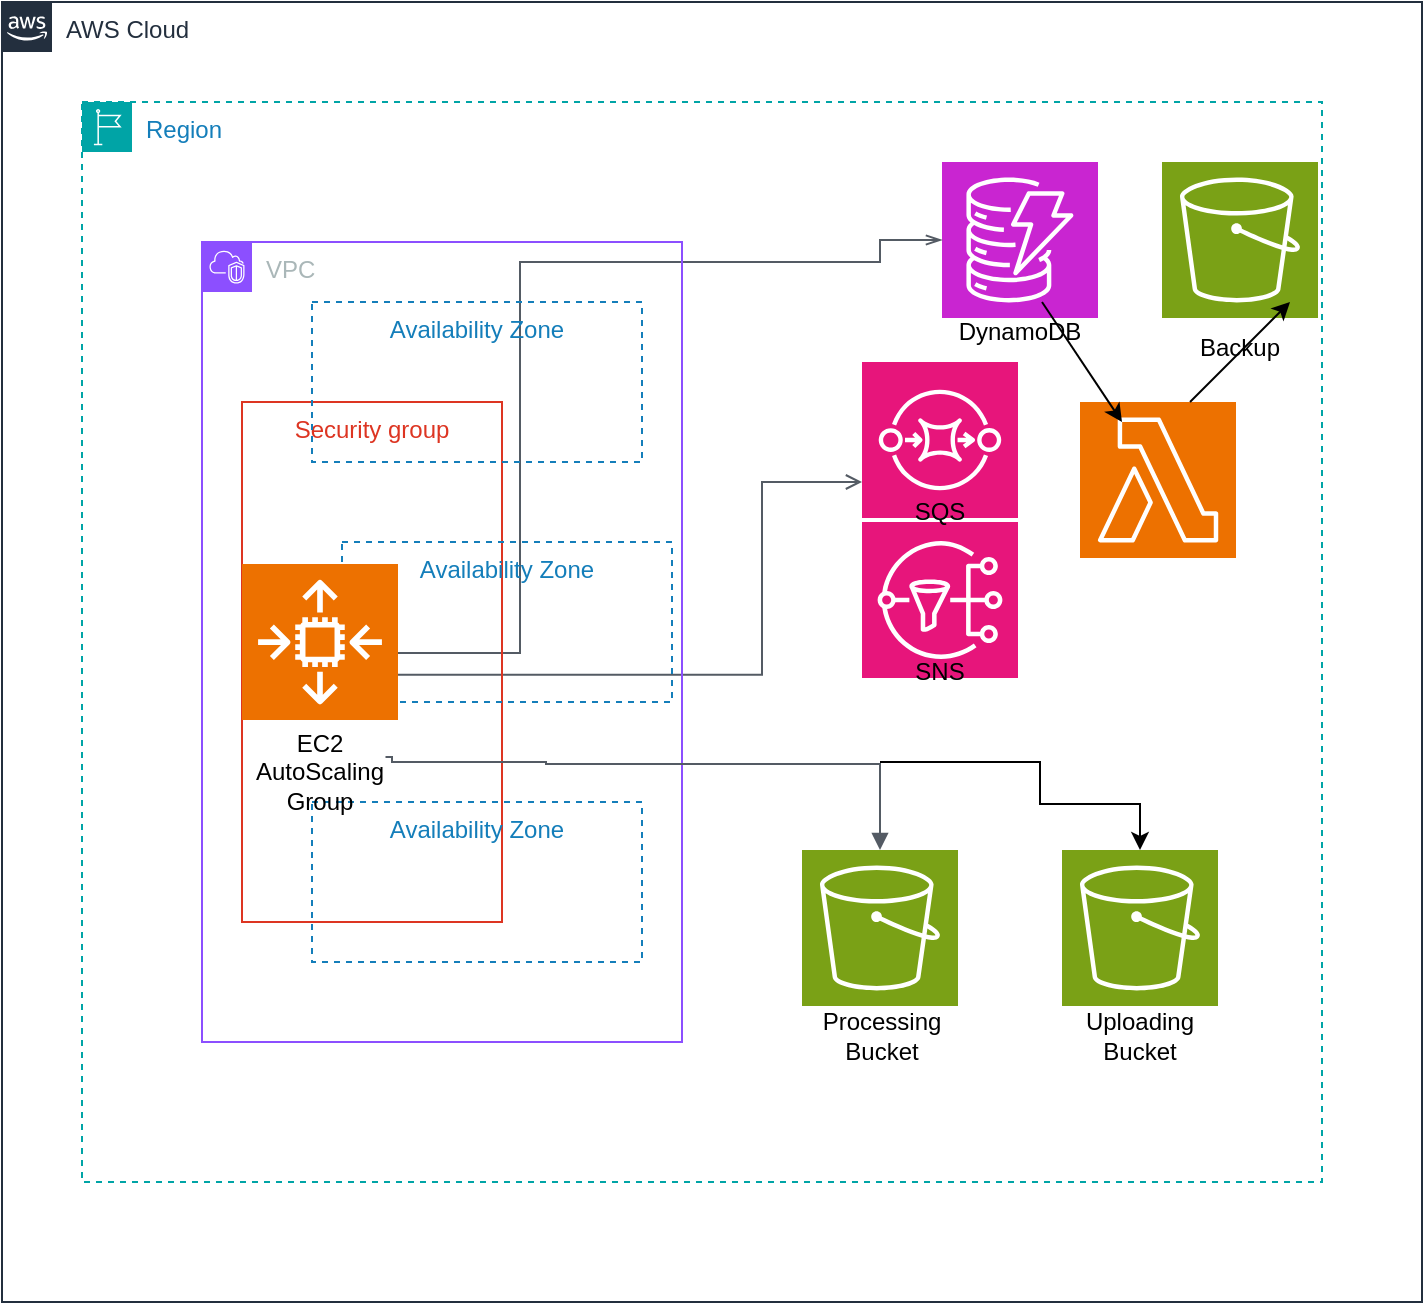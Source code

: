 <mxfile version="22.1.16" type="github">
  <diagram name="第 1 页" id="IOd2_muNqWW3QxBtja1J">
    <mxGraphModel dx="1626" dy="751" grid="1" gridSize="10" guides="1" tooltips="1" connect="1" arrows="1" fold="1" page="1" pageScale="1" pageWidth="827" pageHeight="1169" math="0" shadow="0">
      <root>
        <mxCell id="0" />
        <mxCell id="1" parent="0" />
        <mxCell id="vuf77pYR_yUw86RYW1k2-1" value="AWS Cloud" style="points=[[0,0],[0.25,0],[0.5,0],[0.75,0],[1,0],[1,0.25],[1,0.5],[1,0.75],[1,1],[0.75,1],[0.5,1],[0.25,1],[0,1],[0,0.75],[0,0.5],[0,0.25]];outlineConnect=0;gradientColor=none;html=1;whiteSpace=wrap;fontSize=12;fontStyle=0;container=1;pointerEvents=0;collapsible=0;recursiveResize=0;shape=mxgraph.aws4.group;grIcon=mxgraph.aws4.group_aws_cloud_alt;strokeColor=#232F3E;fillColor=none;verticalAlign=top;align=left;spacingLeft=30;fontColor=#232F3E;dashed=0;" parent="1" vertex="1">
          <mxGeometry x="120" y="160" width="710" height="650" as="geometry" />
        </mxCell>
        <mxCell id="vuf77pYR_yUw86RYW1k2-2" value="Region" style="points=[[0,0],[0.25,0],[0.5,0],[0.75,0],[1,0],[1,0.25],[1,0.5],[1,0.75],[1,1],[0.75,1],[0.5,1],[0.25,1],[0,1],[0,0.75],[0,0.5],[0,0.25]];outlineConnect=0;gradientColor=none;html=1;whiteSpace=wrap;fontSize=12;fontStyle=0;container=1;pointerEvents=0;collapsible=0;recursiveResize=0;shape=mxgraph.aws4.group;grIcon=mxgraph.aws4.group_region;strokeColor=#00A4A6;fillColor=none;verticalAlign=top;align=left;spacingLeft=30;fontColor=#147EBA;dashed=1;" parent="1" vertex="1">
          <mxGeometry x="160" y="210" width="620" height="540" as="geometry" />
        </mxCell>
        <mxCell id="vuf77pYR_yUw86RYW1k2-4" value="" style="sketch=0;points=[[0,0,0],[0.25,0,0],[0.5,0,0],[0.75,0,0],[1,0,0],[0,1,0],[0.25,1,0],[0.5,1,0],[0.75,1,0],[1,1,0],[0,0.25,0],[0,0.5,0],[0,0.75,0],[1,0.25,0],[1,0.5,0],[1,0.75,0]];outlineConnect=0;fontColor=#232F3E;fillColor=#C925D1;strokeColor=#ffffff;dashed=0;verticalLabelPosition=bottom;verticalAlign=top;align=center;html=1;fontSize=12;fontStyle=0;aspect=fixed;shape=mxgraph.aws4.resourceIcon;resIcon=mxgraph.aws4.dynamodb;" parent="vuf77pYR_yUw86RYW1k2-2" vertex="1">
          <mxGeometry x="430" y="30" width="78" height="78" as="geometry" />
        </mxCell>
        <mxCell id="vuf77pYR_yUw86RYW1k2-5" value="" style="sketch=0;points=[[0,0,0],[0.25,0,0],[0.5,0,0],[0.75,0,0],[1,0,0],[0,1,0],[0.25,1,0],[0.5,1,0],[0.75,1,0],[1,1,0],[0,0.25,0],[0,0.5,0],[0,0.75,0],[1,0.25,0],[1,0.5,0],[1,0.75,0]];outlineConnect=0;fontColor=#232F3E;fillColor=#7AA116;strokeColor=#ffffff;dashed=0;verticalLabelPosition=bottom;verticalAlign=top;align=center;html=1;fontSize=12;fontStyle=0;aspect=fixed;shape=mxgraph.aws4.resourceIcon;resIcon=mxgraph.aws4.s3;" parent="vuf77pYR_yUw86RYW1k2-2" vertex="1">
          <mxGeometry x="360" y="374" width="78" height="78" as="geometry" />
        </mxCell>
        <mxCell id="vuf77pYR_yUw86RYW1k2-6" value="" style="sketch=0;points=[[0,0,0],[0.25,0,0],[0.5,0,0],[0.75,0,0],[1,0,0],[0,1,0],[0.25,1,0],[0.5,1,0],[0.75,1,0],[1,1,0],[0,0.25,0],[0,0.5,0],[0,0.75,0],[1,0.25,0],[1,0.5,0],[1,0.75,0]];outlineConnect=0;fontColor=#232F3E;fillColor=#7AA116;strokeColor=#ffffff;dashed=0;verticalLabelPosition=bottom;verticalAlign=top;align=center;html=1;fontSize=12;fontStyle=0;aspect=fixed;shape=mxgraph.aws4.resourceIcon;resIcon=mxgraph.aws4.s3;" parent="vuf77pYR_yUw86RYW1k2-2" vertex="1">
          <mxGeometry x="490" y="374" width="78" height="78" as="geometry" />
        </mxCell>
        <mxCell id="vuf77pYR_yUw86RYW1k2-7" value="" style="sketch=0;points=[[0,0,0],[0.25,0,0],[0.5,0,0],[0.75,0,0],[1,0,0],[0,1,0],[0.25,1,0],[0.5,1,0],[0.75,1,0],[1,1,0],[0,0.25,0],[0,0.5,0],[0,0.75,0],[1,0.25,0],[1,0.5,0],[1,0.75,0]];outlineConnect=0;fontColor=#232F3E;fillColor=#E7157B;strokeColor=#ffffff;dashed=0;verticalLabelPosition=bottom;verticalAlign=top;align=center;html=1;fontSize=12;fontStyle=0;aspect=fixed;shape=mxgraph.aws4.resourceIcon;resIcon=mxgraph.aws4.sqs;" parent="vuf77pYR_yUw86RYW1k2-2" vertex="1">
          <mxGeometry x="390" y="130" width="78" height="78" as="geometry" />
        </mxCell>
        <mxCell id="vuf77pYR_yUw86RYW1k2-8" value="" style="sketch=0;points=[[0,0,0],[0.25,0,0],[0.5,0,0],[0.75,0,0],[1,0,0],[0,1,0],[0.25,1,0],[0.5,1,0],[0.75,1,0],[1,1,0],[0,0.25,0],[0,0.5,0],[0,0.75,0],[1,0.25,0],[1,0.5,0],[1,0.75,0]];outlineConnect=0;fontColor=#232F3E;fillColor=#E7157B;strokeColor=#ffffff;dashed=0;verticalLabelPosition=bottom;verticalAlign=top;align=center;html=1;fontSize=12;fontStyle=0;aspect=fixed;shape=mxgraph.aws4.resourceIcon;resIcon=mxgraph.aws4.sns;" parent="vuf77pYR_yUw86RYW1k2-2" vertex="1">
          <mxGeometry x="390" y="210" width="78" height="78" as="geometry" />
        </mxCell>
        <mxCell id="vuf77pYR_yUw86RYW1k2-15" value="DynamoDB" style="text;strokeColor=none;align=center;fillColor=none;html=1;verticalAlign=middle;whiteSpace=wrap;rounded=0;" parent="vuf77pYR_yUw86RYW1k2-2" vertex="1">
          <mxGeometry x="439" y="100" width="60" height="30" as="geometry" />
        </mxCell>
        <mxCell id="vuf77pYR_yUw86RYW1k2-16" value="SQS" style="text;strokeColor=none;align=center;fillColor=none;html=1;verticalAlign=middle;whiteSpace=wrap;rounded=0;" parent="vuf77pYR_yUw86RYW1k2-2" vertex="1">
          <mxGeometry x="399" y="190" width="60" height="30" as="geometry" />
        </mxCell>
        <mxCell id="vuf77pYR_yUw86RYW1k2-26" style="edgeStyle=orthogonalEdgeStyle;rounded=0;orthogonalLoop=1;jettySize=auto;html=1;" parent="vuf77pYR_yUw86RYW1k2-2" target="vuf77pYR_yUw86RYW1k2-6" edge="1">
          <mxGeometry relative="1" as="geometry">
            <mxPoint x="399" y="330" as="sourcePoint" />
            <Array as="points">
              <mxPoint x="399" y="330" />
              <mxPoint x="479" y="330" />
              <mxPoint x="479" y="351" />
              <mxPoint x="529" y="351" />
            </Array>
          </mxGeometry>
        </mxCell>
        <mxCell id="vuf77pYR_yUw86RYW1k2-17" value="SNS" style="text;strokeColor=none;align=center;fillColor=none;html=1;verticalAlign=middle;whiteSpace=wrap;rounded=0;" parent="vuf77pYR_yUw86RYW1k2-2" vertex="1">
          <mxGeometry x="399" y="270" width="60" height="30" as="geometry" />
        </mxCell>
        <mxCell id="vuf77pYR_yUw86RYW1k2-18" value="Processing Bucket" style="text;strokeColor=none;align=center;fillColor=none;html=1;verticalAlign=middle;whiteSpace=wrap;rounded=0;" parent="vuf77pYR_yUw86RYW1k2-2" vertex="1">
          <mxGeometry x="370" y="452" width="60" height="30" as="geometry" />
        </mxCell>
        <mxCell id="vuf77pYR_yUw86RYW1k2-19" value="Uploading Bucket" style="text;strokeColor=none;align=center;fillColor=none;html=1;verticalAlign=middle;whiteSpace=wrap;rounded=0;" parent="vuf77pYR_yUw86RYW1k2-2" vertex="1">
          <mxGeometry x="499" y="452" width="60" height="30" as="geometry" />
        </mxCell>
        <mxCell id="vuf77pYR_yUw86RYW1k2-22" value="" style="edgeStyle=orthogonalEdgeStyle;html=1;endArrow=openThin;elbow=vertical;startArrow=none;endFill=0;strokeColor=#545B64;rounded=0;" parent="vuf77pYR_yUw86RYW1k2-2" target="vuf77pYR_yUw86RYW1k2-4" edge="1">
          <mxGeometry width="100" relative="1" as="geometry">
            <mxPoint x="128.5" y="275.5" as="sourcePoint" />
            <mxPoint x="399" y="90" as="targetPoint" />
            <Array as="points">
              <mxPoint x="219" y="276" />
              <mxPoint x="219" y="80" />
              <mxPoint x="399" y="80" />
              <mxPoint x="399" y="69" />
            </Array>
          </mxGeometry>
        </mxCell>
        <mxCell id="vuf77pYR_yUw86RYW1k2-23" value="" style="edgeStyle=orthogonalEdgeStyle;html=1;endArrow=open;elbow=vertical;startArrow=none;endFill=0;strokeColor=#545B64;rounded=0;exitX=1;exitY=0.75;exitDx=0;exitDy=0;exitPerimeter=0;" parent="vuf77pYR_yUw86RYW1k2-2" target="vuf77pYR_yUw86RYW1k2-7" edge="1">
          <mxGeometry width="100" relative="1" as="geometry">
            <mxPoint x="150" y="286.35" as="sourcePoint" />
            <mxPoint x="416.5" y="253.6" as="targetPoint" />
            <Array as="points">
              <mxPoint x="340" y="286" />
              <mxPoint x="340" y="190" />
            </Array>
          </mxGeometry>
        </mxCell>
        <mxCell id="vuf77pYR_yUw86RYW1k2-27" value="" style="sketch=0;points=[[0,0,0],[0.25,0,0],[0.5,0,0],[0.75,0,0],[1,0,0],[0,1,0],[0.25,1,0],[0.5,1,0],[0.75,1,0],[1,1,0],[0,0.25,0],[0,0.5,0],[0,0.75,0],[1,0.25,0],[1,0.5,0],[1,0.75,0]];outlineConnect=0;fontColor=#232F3E;fillColor=#7AA116;strokeColor=#ffffff;dashed=0;verticalLabelPosition=bottom;verticalAlign=top;align=center;html=1;fontSize=12;fontStyle=0;aspect=fixed;shape=mxgraph.aws4.resourceIcon;resIcon=mxgraph.aws4.s3;" parent="vuf77pYR_yUw86RYW1k2-2" vertex="1">
          <mxGeometry x="540" y="30" width="78" height="78" as="geometry" />
        </mxCell>
        <mxCell id="vuf77pYR_yUw86RYW1k2-29" value="Backup" style="text;strokeColor=none;align=center;fillColor=none;html=1;verticalAlign=middle;whiteSpace=wrap;rounded=0;" parent="vuf77pYR_yUw86RYW1k2-2" vertex="1">
          <mxGeometry x="549" y="108" width="60" height="30" as="geometry" />
        </mxCell>
        <mxCell id="JDWU02gEc2jQBUdCcdpT-2" value="" style="sketch=0;points=[[0,0,0],[0.25,0,0],[0.5,0,0],[0.75,0,0],[1,0,0],[0,1,0],[0.25,1,0],[0.5,1,0],[0.75,1,0],[1,1,0],[0,0.25,0],[0,0.5,0],[0,0.75,0],[1,0.25,0],[1,0.5,0],[1,0.75,0]];outlineConnect=0;fontColor=#232F3E;fillColor=#ED7100;strokeColor=#ffffff;dashed=0;verticalLabelPosition=bottom;verticalAlign=top;align=center;html=1;fontSize=12;fontStyle=0;aspect=fixed;shape=mxgraph.aws4.resourceIcon;resIcon=mxgraph.aws4.lambda;" vertex="1" parent="vuf77pYR_yUw86RYW1k2-2">
          <mxGeometry x="499" y="150" width="78" height="78" as="geometry" />
        </mxCell>
        <mxCell id="JDWU02gEc2jQBUdCcdpT-3" style="edgeStyle=orthogonalEdgeStyle;rounded=0;orthogonalLoop=1;jettySize=auto;html=1;exitX=0.5;exitY=1;exitDx=0;exitDy=0;exitPerimeter=0;" edge="1" parent="vuf77pYR_yUw86RYW1k2-2" source="JDWU02gEc2jQBUdCcdpT-2" target="JDWU02gEc2jQBUdCcdpT-2">
          <mxGeometry relative="1" as="geometry" />
        </mxCell>
        <mxCell id="JDWU02gEc2jQBUdCcdpT-6" value="" style="endArrow=classic;html=1;rounded=0;" edge="1" parent="vuf77pYR_yUw86RYW1k2-2">
          <mxGeometry width="50" height="50" relative="1" as="geometry">
            <mxPoint x="554" y="150" as="sourcePoint" />
            <mxPoint x="604" y="100" as="targetPoint" />
            <Array as="points">
              <mxPoint x="594" y="110" />
            </Array>
          </mxGeometry>
        </mxCell>
        <mxCell id="JDWU02gEc2jQBUdCcdpT-8" value="" style="endArrow=classic;html=1;rounded=0;" edge="1" parent="vuf77pYR_yUw86RYW1k2-2">
          <mxGeometry width="50" height="50" relative="1" as="geometry">
            <mxPoint x="480" y="100" as="sourcePoint" />
            <mxPoint x="520" y="160" as="targetPoint" />
          </mxGeometry>
        </mxCell>
        <mxCell id="vuf77pYR_yUw86RYW1k2-3" value="VPC" style="points=[[0,0],[0.25,0],[0.5,0],[0.75,0],[1,0],[1,0.25],[1,0.5],[1,0.75],[1,1],[0.75,1],[0.5,1],[0.25,1],[0,1],[0,0.75],[0,0.5],[0,0.25]];outlineConnect=0;gradientColor=none;html=1;whiteSpace=wrap;fontSize=12;fontStyle=0;container=1;pointerEvents=0;collapsible=0;recursiveResize=0;shape=mxgraph.aws4.group;grIcon=mxgraph.aws4.group_vpc2;strokeColor=#8C4FFF;fillColor=none;verticalAlign=top;align=left;spacingLeft=30;fontColor=#AAB7B8;dashed=0;" parent="1" vertex="1">
          <mxGeometry x="220" y="280" width="240" height="400" as="geometry" />
        </mxCell>
        <mxCell id="vuf77pYR_yUw86RYW1k2-10" value="Security group" style="fillColor=none;strokeColor=#DD3522;verticalAlign=top;fontStyle=0;fontColor=#DD3522;whiteSpace=wrap;html=1;" parent="vuf77pYR_yUw86RYW1k2-3" vertex="1">
          <mxGeometry x="20" y="80" width="130" height="260" as="geometry" />
        </mxCell>
        <mxCell id="vuf77pYR_yUw86RYW1k2-11" value="Availability Zone" style="fillColor=none;strokeColor=#147EBA;dashed=1;verticalAlign=top;fontStyle=0;fontColor=#147EBA;whiteSpace=wrap;html=1;" parent="vuf77pYR_yUw86RYW1k2-3" vertex="1">
          <mxGeometry x="55" y="30" width="165" height="80" as="geometry" />
        </mxCell>
        <mxCell id="vuf77pYR_yUw86RYW1k2-12" value="Availability Zone" style="fillColor=none;strokeColor=#147EBA;dashed=1;verticalAlign=top;fontStyle=0;fontColor=#147EBA;whiteSpace=wrap;html=1;" parent="vuf77pYR_yUw86RYW1k2-3" vertex="1">
          <mxGeometry x="70" y="150" width="165" height="80" as="geometry" />
        </mxCell>
        <mxCell id="vuf77pYR_yUw86RYW1k2-13" value="Availability Zone" style="fillColor=none;strokeColor=#147EBA;dashed=1;verticalAlign=top;fontStyle=0;fontColor=#147EBA;whiteSpace=wrap;html=1;" parent="vuf77pYR_yUw86RYW1k2-3" vertex="1">
          <mxGeometry x="55" y="280" width="165" height="80" as="geometry" />
        </mxCell>
        <mxCell id="vuf77pYR_yUw86RYW1k2-20" value="EC2 AutoScaling Group" style="text;strokeColor=none;align=center;fillColor=none;html=1;verticalAlign=middle;whiteSpace=wrap;rounded=0;" parent="vuf77pYR_yUw86RYW1k2-3" vertex="1">
          <mxGeometry x="26.25" y="250" width="65.5" height="30" as="geometry" />
        </mxCell>
        <mxCell id="JDWU02gEc2jQBUdCcdpT-1" value="" style="sketch=0;points=[[0,0,0],[0.25,0,0],[0.5,0,0],[0.75,0,0],[1,0,0],[0,1,0],[0.25,1,0],[0.5,1,0],[0.75,1,0],[1,1,0],[0,0.25,0],[0,0.5,0],[0,0.75,0],[1,0.25,0],[1,0.5,0],[1,0.75,0]];outlineConnect=0;fontColor=#232F3E;fillColor=#ED7100;strokeColor=#ffffff;dashed=0;verticalLabelPosition=bottom;verticalAlign=top;align=center;html=1;fontSize=12;fontStyle=0;aspect=fixed;shape=mxgraph.aws4.resourceIcon;resIcon=mxgraph.aws4.auto_scaling2;" vertex="1" parent="vuf77pYR_yUw86RYW1k2-3">
          <mxGeometry x="20" y="161" width="78" height="78" as="geometry" />
        </mxCell>
        <mxCell id="vuf77pYR_yUw86RYW1k2-25" value="" style="edgeStyle=orthogonalEdgeStyle;html=1;endArrow=block;elbow=vertical;startArrow=none;endFill=1;strokeColor=#545B64;rounded=0;exitX=1;exitY=0.25;exitDx=0;exitDy=0;" parent="1" source="vuf77pYR_yUw86RYW1k2-20" target="vuf77pYR_yUw86RYW1k2-5" edge="1">
          <mxGeometry width="100" relative="1" as="geometry">
            <mxPoint x="370" y="540" as="sourcePoint" />
            <mxPoint x="470" y="540" as="targetPoint" />
            <Array as="points">
              <mxPoint x="315" y="540" />
              <mxPoint x="392" y="540" />
              <mxPoint x="392" y="541" />
              <mxPoint x="559" y="541" />
            </Array>
          </mxGeometry>
        </mxCell>
      </root>
    </mxGraphModel>
  </diagram>
</mxfile>
